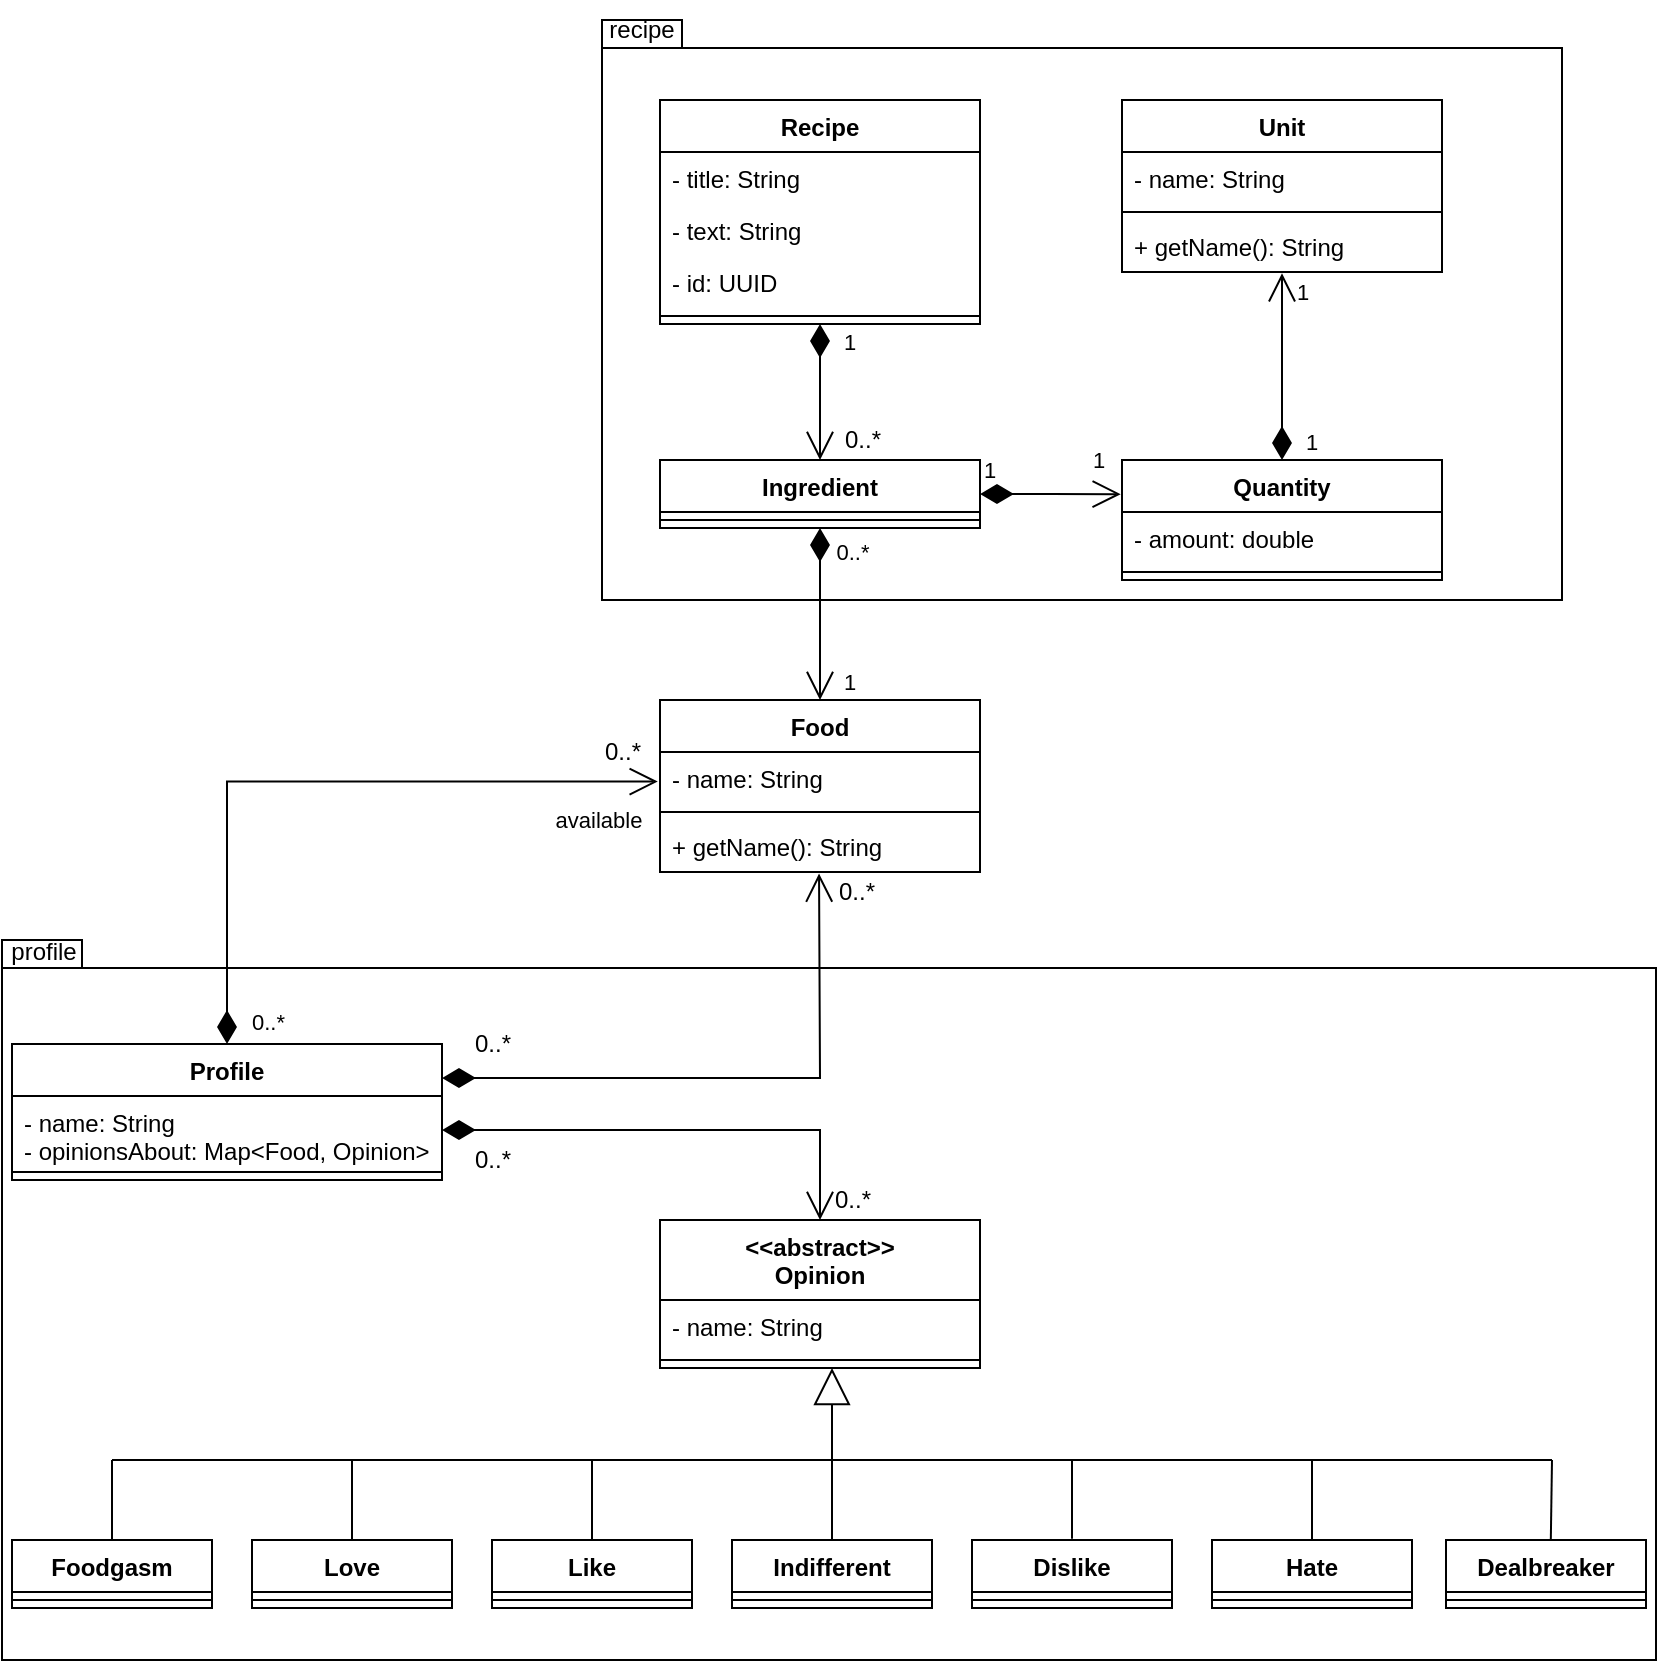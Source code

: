 <mxfile version="16.5.1" type="device"><diagram id="C5RBs43oDa-KdzZeNtuy" name="Page-1"><mxGraphModel dx="989" dy="618" grid="1" gridSize="10" guides="1" tooltips="1" connect="1" arrows="1" fold="1" page="1" pageScale="1" pageWidth="827" pageHeight="1169" math="0" shadow="0"><root><mxCell id="WIyWlLk6GJQsqaUBKTNV-0"/><mxCell id="WIyWlLk6GJQsqaUBKTNV-1" parent="WIyWlLk6GJQsqaUBKTNV-0"/><mxCell id="cm9ea0eVrDm9GArkrBfp-85" value="" style="shape=folder;fontStyle=1;spacingTop=10;tabWidth=40;tabHeight=14;tabPosition=left;html=1;" parent="WIyWlLk6GJQsqaUBKTNV-1" vertex="1"><mxGeometry y="510" width="827" height="360" as="geometry"/></mxCell><mxCell id="cm9ea0eVrDm9GArkrBfp-83" value="" style="shape=folder;fontStyle=1;spacingTop=10;tabWidth=40;tabHeight=14;tabPosition=left;html=1;" parent="WIyWlLk6GJQsqaUBKTNV-1" vertex="1"><mxGeometry x="300" y="50" width="480" height="290" as="geometry"/></mxCell><mxCell id="cm9ea0eVrDm9GArkrBfp-0" value="Food" style="swimlane;fontStyle=1;align=center;verticalAlign=top;childLayout=stackLayout;horizontal=1;startSize=26;horizontalStack=0;resizeParent=1;resizeParentMax=0;resizeLast=0;collapsible=1;marginBottom=0;" parent="WIyWlLk6GJQsqaUBKTNV-1" vertex="1"><mxGeometry x="329" y="390" width="160" height="86" as="geometry"/></mxCell><mxCell id="cm9ea0eVrDm9GArkrBfp-1" value="- name: String" style="text;strokeColor=none;fillColor=none;align=left;verticalAlign=top;spacingLeft=4;spacingRight=4;overflow=hidden;rotatable=0;points=[[0,0.5],[1,0.5]];portConstraint=eastwest;" parent="cm9ea0eVrDm9GArkrBfp-0" vertex="1"><mxGeometry y="26" width="160" height="26" as="geometry"/></mxCell><mxCell id="cm9ea0eVrDm9GArkrBfp-2" value="" style="line;strokeWidth=1;fillColor=none;align=left;verticalAlign=middle;spacingTop=-1;spacingLeft=3;spacingRight=3;rotatable=0;labelPosition=right;points=[];portConstraint=eastwest;" parent="cm9ea0eVrDm9GArkrBfp-0" vertex="1"><mxGeometry y="52" width="160" height="8" as="geometry"/></mxCell><mxCell id="cm9ea0eVrDm9GArkrBfp-3" value="+ getName(): String" style="text;strokeColor=none;fillColor=none;align=left;verticalAlign=top;spacingLeft=4;spacingRight=4;overflow=hidden;rotatable=0;points=[[0,0.5],[1,0.5]];portConstraint=eastwest;" parent="cm9ea0eVrDm9GArkrBfp-0" vertex="1"><mxGeometry y="60" width="160" height="26" as="geometry"/></mxCell><mxCell id="cm9ea0eVrDm9GArkrBfp-4" value="Ingredient" style="swimlane;fontStyle=1;align=center;verticalAlign=top;childLayout=stackLayout;horizontal=1;startSize=26;horizontalStack=0;resizeParent=1;resizeParentMax=0;resizeLast=0;collapsible=1;marginBottom=0;" parent="WIyWlLk6GJQsqaUBKTNV-1" vertex="1"><mxGeometry x="329" y="270" width="160" height="34" as="geometry"/></mxCell><mxCell id="cm9ea0eVrDm9GArkrBfp-6" value="" style="line;strokeWidth=1;fillColor=none;align=left;verticalAlign=middle;spacingTop=-1;spacingLeft=3;spacingRight=3;rotatable=0;labelPosition=right;points=[];portConstraint=eastwest;" parent="cm9ea0eVrDm9GArkrBfp-4" vertex="1"><mxGeometry y="26" width="160" height="8" as="geometry"/></mxCell><mxCell id="cm9ea0eVrDm9GArkrBfp-8" value="1" style="endArrow=open;html=1;endSize=12;startArrow=diamondThin;startSize=14;startFill=1;align=left;verticalAlign=bottom;rounded=0;exitX=0.5;exitY=1;exitDx=0;exitDy=0;" parent="WIyWlLk6GJQsqaUBKTNV-1" source="cm9ea0eVrDm9GArkrBfp-4" target="cm9ea0eVrDm9GArkrBfp-0" edge="1"><mxGeometry x="1" y="10" relative="1" as="geometry"><mxPoint x="50" y="380" as="sourcePoint"/><mxPoint x="416" y="390" as="targetPoint"/><mxPoint as="offset"/></mxGeometry></mxCell><mxCell id="cm9ea0eVrDm9GArkrBfp-9" value="0..*" style="edgeLabel;html=1;align=center;verticalAlign=middle;resizable=0;points=[];" parent="cm9ea0eVrDm9GArkrBfp-8" vertex="1" connectable="0"><mxGeometry x="-0.726" y="2" relative="1" as="geometry"><mxPoint x="14" as="offset"/></mxGeometry></mxCell><mxCell id="cm9ea0eVrDm9GArkrBfp-10" value="Quantity" style="swimlane;fontStyle=1;align=center;verticalAlign=top;childLayout=stackLayout;horizontal=1;startSize=26;horizontalStack=0;resizeParent=1;resizeParentMax=0;resizeLast=0;collapsible=1;marginBottom=0;" parent="WIyWlLk6GJQsqaUBKTNV-1" vertex="1"><mxGeometry x="560" y="270" width="160" height="60" as="geometry"/></mxCell><mxCell id="cm9ea0eVrDm9GArkrBfp-11" value="- amount: double" style="text;strokeColor=none;fillColor=none;align=left;verticalAlign=top;spacingLeft=4;spacingRight=4;overflow=hidden;rotatable=0;points=[[0,0.5],[1,0.5]];portConstraint=eastwest;" parent="cm9ea0eVrDm9GArkrBfp-10" vertex="1"><mxGeometry y="26" width="160" height="26" as="geometry"/></mxCell><mxCell id="cm9ea0eVrDm9GArkrBfp-12" value="" style="line;strokeWidth=1;fillColor=none;align=left;verticalAlign=middle;spacingTop=-1;spacingLeft=3;spacingRight=3;rotatable=0;labelPosition=right;points=[];portConstraint=eastwest;" parent="cm9ea0eVrDm9GArkrBfp-10" vertex="1"><mxGeometry y="52" width="160" height="8" as="geometry"/></mxCell><mxCell id="cm9ea0eVrDm9GArkrBfp-14" value="1" style="endArrow=open;html=1;endSize=12;startArrow=diamondThin;startSize=14;startFill=1;edgeStyle=orthogonalEdgeStyle;align=left;verticalAlign=bottom;rounded=0;exitX=1;exitY=0.5;exitDx=0;exitDy=0;entryX=-0.004;entryY=0.285;entryDx=0;entryDy=0;entryPerimeter=0;" parent="WIyWlLk6GJQsqaUBKTNV-1" source="cm9ea0eVrDm9GArkrBfp-4" target="cm9ea0eVrDm9GArkrBfp-10" edge="1"><mxGeometry x="-1" y="3" relative="1" as="geometry"><mxPoint x="430" y="200" as="sourcePoint"/><mxPoint x="540" y="287" as="targetPoint"/></mxGeometry></mxCell><mxCell id="cm9ea0eVrDm9GArkrBfp-21" value="1" style="edgeLabel;html=1;align=center;verticalAlign=middle;resizable=0;points=[];" parent="cm9ea0eVrDm9GArkrBfp-14" vertex="1" connectable="0"><mxGeometry x="0.723" y="1" relative="1" as="geometry"><mxPoint x="-2" y="-16" as="offset"/></mxGeometry></mxCell><mxCell id="cm9ea0eVrDm9GArkrBfp-15" value="Unit" style="swimlane;fontStyle=1;align=center;verticalAlign=top;childLayout=stackLayout;horizontal=1;startSize=26;horizontalStack=0;resizeParent=1;resizeParentMax=0;resizeLast=0;collapsible=1;marginBottom=0;" parent="WIyWlLk6GJQsqaUBKTNV-1" vertex="1"><mxGeometry x="560" y="90" width="160" height="86" as="geometry"/></mxCell><mxCell id="cm9ea0eVrDm9GArkrBfp-16" value="- name: String" style="text;strokeColor=none;fillColor=none;align=left;verticalAlign=top;spacingLeft=4;spacingRight=4;overflow=hidden;rotatable=0;points=[[0,0.5],[1,0.5]];portConstraint=eastwest;" parent="cm9ea0eVrDm9GArkrBfp-15" vertex="1"><mxGeometry y="26" width="160" height="26" as="geometry"/></mxCell><mxCell id="cm9ea0eVrDm9GArkrBfp-17" value="" style="line;strokeWidth=1;fillColor=none;align=left;verticalAlign=middle;spacingTop=-1;spacingLeft=3;spacingRight=3;rotatable=0;labelPosition=right;points=[];portConstraint=eastwest;" parent="cm9ea0eVrDm9GArkrBfp-15" vertex="1"><mxGeometry y="52" width="160" height="8" as="geometry"/></mxCell><mxCell id="cm9ea0eVrDm9GArkrBfp-18" value="+ getName(): String" style="text;strokeColor=none;fillColor=none;align=left;verticalAlign=top;spacingLeft=4;spacingRight=4;overflow=hidden;rotatable=0;points=[[0,0.5],[1,0.5]];portConstraint=eastwest;" parent="cm9ea0eVrDm9GArkrBfp-15" vertex="1"><mxGeometry y="60" width="160" height="26" as="geometry"/></mxCell><mxCell id="cm9ea0eVrDm9GArkrBfp-19" value="1" style="endArrow=open;html=1;endSize=12;startArrow=diamondThin;startSize=14;startFill=1;edgeStyle=orthogonalEdgeStyle;align=left;verticalAlign=bottom;rounded=0;exitX=0.5;exitY=0;exitDx=0;exitDy=0;entryX=0.5;entryY=1.023;entryDx=0;entryDy=0;entryPerimeter=0;" parent="WIyWlLk6GJQsqaUBKTNV-1" source="cm9ea0eVrDm9GArkrBfp-10" target="cm9ea0eVrDm9GArkrBfp-18" edge="1"><mxGeometry x="-1" y="-10" relative="1" as="geometry"><mxPoint x="240" y="200" as="sourcePoint"/><mxPoint x="640" y="210" as="targetPoint"/><mxPoint as="offset"/></mxGeometry></mxCell><mxCell id="cm9ea0eVrDm9GArkrBfp-20" value="1" style="edgeLabel;html=1;align=center;verticalAlign=middle;resizable=0;points=[];" parent="cm9ea0eVrDm9GArkrBfp-19" vertex="1" connectable="0"><mxGeometry x="0.811" y="-3" relative="1" as="geometry"><mxPoint x="7" as="offset"/></mxGeometry></mxCell><mxCell id="cm9ea0eVrDm9GArkrBfp-22" value="Recipe" style="swimlane;fontStyle=1;align=center;verticalAlign=top;childLayout=stackLayout;horizontal=1;startSize=26;horizontalStack=0;resizeParent=1;resizeParentMax=0;resizeLast=0;collapsible=1;marginBottom=0;" parent="WIyWlLk6GJQsqaUBKTNV-1" vertex="1"><mxGeometry x="329" y="90" width="160" height="112" as="geometry"/></mxCell><mxCell id="cm9ea0eVrDm9GArkrBfp-23" value="- title: String&#10;" style="text;strokeColor=none;fillColor=none;align=left;verticalAlign=top;spacingLeft=4;spacingRight=4;overflow=hidden;rotatable=0;points=[[0,0.5],[1,0.5]];portConstraint=eastwest;" parent="cm9ea0eVrDm9GArkrBfp-22" vertex="1"><mxGeometry y="26" width="160" height="26" as="geometry"/></mxCell><mxCell id="cm9ea0eVrDm9GArkrBfp-25" value="- text: String" style="text;strokeColor=none;fillColor=none;align=left;verticalAlign=top;spacingLeft=4;spacingRight=4;overflow=hidden;rotatable=0;points=[[0,0.5],[1,0.5]];portConstraint=eastwest;" parent="cm9ea0eVrDm9GArkrBfp-22" vertex="1"><mxGeometry y="52" width="160" height="26" as="geometry"/></mxCell><mxCell id="cm9ea0eVrDm9GArkrBfp-27" value="- id: UUID" style="text;strokeColor=none;fillColor=none;align=left;verticalAlign=top;spacingLeft=4;spacingRight=4;overflow=hidden;rotatable=0;points=[[0,0.5],[1,0.5]];portConstraint=eastwest;" parent="cm9ea0eVrDm9GArkrBfp-22" vertex="1"><mxGeometry y="78" width="160" height="26" as="geometry"/></mxCell><mxCell id="cm9ea0eVrDm9GArkrBfp-24" value="" style="line;strokeWidth=1;fillColor=none;align=left;verticalAlign=middle;spacingTop=-1;spacingLeft=3;spacingRight=3;rotatable=0;labelPosition=right;points=[];portConstraint=eastwest;" parent="cm9ea0eVrDm9GArkrBfp-22" vertex="1"><mxGeometry y="104" width="160" height="8" as="geometry"/></mxCell><mxCell id="cm9ea0eVrDm9GArkrBfp-29" value="1" style="endArrow=open;html=1;endSize=12;startArrow=diamondThin;startSize=14;startFill=1;edgeStyle=orthogonalEdgeStyle;align=left;verticalAlign=bottom;rounded=0;entryX=0.5;entryY=0;entryDx=0;entryDy=0;exitX=0.5;exitY=1;exitDx=0;exitDy=0;" parent="WIyWlLk6GJQsqaUBKTNV-1" source="cm9ea0eVrDm9GArkrBfp-22" target="cm9ea0eVrDm9GArkrBfp-4" edge="1"><mxGeometry x="-0.471" y="10" relative="1" as="geometry"><mxPoint x="410" y="220" as="sourcePoint"/><mxPoint x="330" y="220" as="targetPoint"/><mxPoint as="offset"/></mxGeometry></mxCell><mxCell id="cm9ea0eVrDm9GArkrBfp-31" value="0..*" style="text;html=1;align=center;verticalAlign=middle;resizable=0;points=[];autosize=1;strokeColor=none;fillColor=none;" parent="WIyWlLk6GJQsqaUBKTNV-1" vertex="1"><mxGeometry x="415" y="250" width="30" height="20" as="geometry"/></mxCell><mxCell id="cm9ea0eVrDm9GArkrBfp-32" value="&lt;&lt;abstract&gt;&gt;&#10;Opinion" style="swimlane;fontStyle=1;align=center;verticalAlign=top;childLayout=stackLayout;horizontal=1;startSize=40;horizontalStack=0;resizeParent=1;resizeParentMax=0;resizeLast=0;collapsible=1;marginBottom=0;" parent="WIyWlLk6GJQsqaUBKTNV-1" vertex="1"><mxGeometry x="329" y="650" width="160" height="74" as="geometry"/></mxCell><mxCell id="cm9ea0eVrDm9GArkrBfp-62" value="- name: String" style="text;strokeColor=none;fillColor=none;align=left;verticalAlign=top;spacingLeft=4;spacingRight=4;overflow=hidden;rotatable=0;points=[[0,0.5],[1,0.5]];portConstraint=eastwest;" parent="cm9ea0eVrDm9GArkrBfp-32" vertex="1"><mxGeometry y="40" width="160" height="26" as="geometry"/></mxCell><mxCell id="cm9ea0eVrDm9GArkrBfp-34" value="" style="line;strokeWidth=1;fillColor=none;align=left;verticalAlign=middle;spacingTop=-1;spacingLeft=3;spacingRight=3;rotatable=0;labelPosition=right;points=[];portConstraint=eastwest;" parent="cm9ea0eVrDm9GArkrBfp-32" vertex="1"><mxGeometry y="66" width="160" height="8" as="geometry"/></mxCell><mxCell id="cm9ea0eVrDm9GArkrBfp-36" value="Profile" style="swimlane;fontStyle=1;align=center;verticalAlign=top;childLayout=stackLayout;horizontal=1;startSize=26;horizontalStack=0;resizeParent=1;resizeParentMax=0;resizeLast=0;collapsible=1;marginBottom=0;" parent="WIyWlLk6GJQsqaUBKTNV-1" vertex="1"><mxGeometry x="5" y="562" width="215" height="68" as="geometry"/></mxCell><mxCell id="cm9ea0eVrDm9GArkrBfp-37" value="- name: String&#10;- opinionsAbout: Map&lt;Food, Opinion&gt;" style="text;strokeColor=none;fillColor=none;align=left;verticalAlign=top;spacingLeft=4;spacingRight=4;overflow=hidden;rotatable=0;points=[[0,0.5],[1,0.5]];portConstraint=eastwest;" parent="cm9ea0eVrDm9GArkrBfp-36" vertex="1"><mxGeometry y="26" width="215" height="34" as="geometry"/></mxCell><mxCell id="cm9ea0eVrDm9GArkrBfp-38" value="" style="line;strokeWidth=1;fillColor=none;align=left;verticalAlign=middle;spacingTop=-1;spacingLeft=3;spacingRight=3;rotatable=0;labelPosition=right;points=[];portConstraint=eastwest;" parent="cm9ea0eVrDm9GArkrBfp-36" vertex="1"><mxGeometry y="60" width="215" height="8" as="geometry"/></mxCell><mxCell id="cm9ea0eVrDm9GArkrBfp-44" value="0..*" style="text;html=1;align=center;verticalAlign=middle;resizable=0;points=[];autosize=1;strokeColor=none;fillColor=none;" parent="WIyWlLk6GJQsqaUBKTNV-1" vertex="1"><mxGeometry x="230" y="610" width="30" height="20" as="geometry"/></mxCell><mxCell id="cm9ea0eVrDm9GArkrBfp-45" value="" style="endArrow=open;html=1;endSize=12;startArrow=diamondThin;startSize=14;startFill=1;align=left;verticalAlign=bottom;rounded=0;entryX=0.497;entryY=1.031;entryDx=0;entryDy=0;entryPerimeter=0;exitX=1;exitY=0.25;exitDx=0;exitDy=0;" parent="WIyWlLk6GJQsqaUBKTNV-1" source="cm9ea0eVrDm9GArkrBfp-36" target="cm9ea0eVrDm9GArkrBfp-3" edge="1"><mxGeometry x="-1" y="-10" relative="1" as="geometry"><mxPoint x="409" y="560" as="sourcePoint"/><mxPoint x="723" y="510" as="targetPoint"/><mxPoint as="offset"/><Array as="points"><mxPoint x="409" y="579"/></Array></mxGeometry></mxCell><mxCell id="cm9ea0eVrDm9GArkrBfp-46" value="0..*" style="text;html=1;align=center;verticalAlign=middle;resizable=0;points=[];autosize=1;strokeColor=none;fillColor=none;" parent="WIyWlLk6GJQsqaUBKTNV-1" vertex="1"><mxGeometry x="412" y="476" width="30" height="20" as="geometry"/></mxCell><mxCell id="cm9ea0eVrDm9GArkrBfp-47" value="" style="endArrow=open;html=1;endSize=12;startArrow=diamondThin;startSize=14;startFill=1;align=left;verticalAlign=bottom;rounded=0;exitX=1;exitY=0.5;exitDx=0;exitDy=0;entryX=0.5;entryY=0;entryDx=0;entryDy=0;" parent="WIyWlLk6GJQsqaUBKTNV-1" source="cm9ea0eVrDm9GArkrBfp-37" target="cm9ea0eVrDm9GArkrBfp-32" edge="1"><mxGeometry x="-0.255" y="9" relative="1" as="geometry"><mxPoint x="409" y="594" as="sourcePoint"/><mxPoint x="675" y="610" as="targetPoint"/><mxPoint as="offset"/><Array as="points"><mxPoint x="409" y="605"/></Array></mxGeometry></mxCell><mxCell id="cm9ea0eVrDm9GArkrBfp-48" value="0..*" style="text;html=1;align=center;verticalAlign=middle;resizable=0;points=[];autosize=1;strokeColor=none;fillColor=none;" parent="WIyWlLk6GJQsqaUBKTNV-1" vertex="1"><mxGeometry x="410" y="630" width="30" height="20" as="geometry"/></mxCell><mxCell id="cm9ea0eVrDm9GArkrBfp-55" value="0..*" style="endArrow=open;html=1;endSize=12;startArrow=diamondThin;startSize=14;startFill=1;edgeStyle=orthogonalEdgeStyle;align=left;verticalAlign=bottom;rounded=0;entryX=-0.007;entryY=0.569;entryDx=0;entryDy=0;entryPerimeter=0;exitX=0.5;exitY=0;exitDx=0;exitDy=0;" parent="WIyWlLk6GJQsqaUBKTNV-1" source="cm9ea0eVrDm9GArkrBfp-36" target="cm9ea0eVrDm9GArkrBfp-1" edge="1"><mxGeometry x="-0.988" y="-10" relative="1" as="geometry"><mxPoint x="133" y="552" as="sourcePoint"/><mxPoint x="323" y="430" as="targetPoint"/><mxPoint as="offset"/></mxGeometry></mxCell><mxCell id="mf6apR2f7lZWjNA6ba2O-0" value="available" style="edgeLabel;html=1;align=center;verticalAlign=middle;resizable=0;points=[];" parent="cm9ea0eVrDm9GArkrBfp-55" vertex="1" connectable="0"><mxGeometry x="0.733" y="-3" relative="1" as="geometry"><mxPoint x="16" y="16" as="offset"/></mxGeometry></mxCell><mxCell id="cm9ea0eVrDm9GArkrBfp-56" value="0..*" style="text;html=1;align=center;verticalAlign=middle;resizable=0;points=[];autosize=1;strokeColor=none;fillColor=none;" parent="WIyWlLk6GJQsqaUBKTNV-1" vertex="1"><mxGeometry x="295" y="406" width="30" height="20" as="geometry"/></mxCell><mxCell id="cm9ea0eVrDm9GArkrBfp-57" value="Foodgasm" style="swimlane;fontStyle=1;align=center;verticalAlign=top;childLayout=stackLayout;horizontal=1;startSize=26;horizontalStack=0;resizeParent=1;resizeParentMax=0;resizeLast=0;collapsible=1;marginBottom=0;" parent="WIyWlLk6GJQsqaUBKTNV-1" vertex="1"><mxGeometry x="5" y="810" width="100" height="34" as="geometry"/></mxCell><mxCell id="cm9ea0eVrDm9GArkrBfp-59" value="" style="line;strokeWidth=1;fillColor=none;align=left;verticalAlign=middle;spacingTop=-1;spacingLeft=3;spacingRight=3;rotatable=0;labelPosition=right;points=[];portConstraint=eastwest;" parent="cm9ea0eVrDm9GArkrBfp-57" vertex="1"><mxGeometry y="26" width="100" height="8" as="geometry"/></mxCell><mxCell id="cm9ea0eVrDm9GArkrBfp-63" value="Indifferent" style="swimlane;fontStyle=1;align=center;verticalAlign=top;childLayout=stackLayout;horizontal=1;startSize=26;horizontalStack=0;resizeParent=1;resizeParentMax=0;resizeLast=0;collapsible=1;marginBottom=0;" parent="WIyWlLk6GJQsqaUBKTNV-1" vertex="1"><mxGeometry x="365" y="810" width="100" height="34" as="geometry"/></mxCell><mxCell id="cm9ea0eVrDm9GArkrBfp-64" value="" style="line;strokeWidth=1;fillColor=none;align=left;verticalAlign=middle;spacingTop=-1;spacingLeft=3;spacingRight=3;rotatable=0;labelPosition=right;points=[];portConstraint=eastwest;" parent="cm9ea0eVrDm9GArkrBfp-63" vertex="1"><mxGeometry y="26" width="100" height="8" as="geometry"/></mxCell><mxCell id="cm9ea0eVrDm9GArkrBfp-65" value="Like" style="swimlane;fontStyle=1;align=center;verticalAlign=top;childLayout=stackLayout;horizontal=1;startSize=26;horizontalStack=0;resizeParent=1;resizeParentMax=0;resizeLast=0;collapsible=1;marginBottom=0;" parent="WIyWlLk6GJQsqaUBKTNV-1" vertex="1"><mxGeometry x="245" y="810" width="100" height="34" as="geometry"/></mxCell><mxCell id="cm9ea0eVrDm9GArkrBfp-66" value="" style="line;strokeWidth=1;fillColor=none;align=left;verticalAlign=middle;spacingTop=-1;spacingLeft=3;spacingRight=3;rotatable=0;labelPosition=right;points=[];portConstraint=eastwest;" parent="cm9ea0eVrDm9GArkrBfp-65" vertex="1"><mxGeometry y="26" width="100" height="8" as="geometry"/></mxCell><mxCell id="cm9ea0eVrDm9GArkrBfp-67" value="Love" style="swimlane;fontStyle=1;align=center;verticalAlign=top;childLayout=stackLayout;horizontal=1;startSize=26;horizontalStack=0;resizeParent=1;resizeParentMax=0;resizeLast=0;collapsible=1;marginBottom=0;" parent="WIyWlLk6GJQsqaUBKTNV-1" vertex="1"><mxGeometry x="125" y="810" width="100" height="34" as="geometry"/></mxCell><mxCell id="cm9ea0eVrDm9GArkrBfp-68" value="" style="line;strokeWidth=1;fillColor=none;align=left;verticalAlign=middle;spacingTop=-1;spacingLeft=3;spacingRight=3;rotatable=0;labelPosition=right;points=[];portConstraint=eastwest;" parent="cm9ea0eVrDm9GArkrBfp-67" vertex="1"><mxGeometry y="26" width="100" height="8" as="geometry"/></mxCell><mxCell id="cm9ea0eVrDm9GArkrBfp-69" value="Dislike" style="swimlane;fontStyle=1;align=center;verticalAlign=top;childLayout=stackLayout;horizontal=1;startSize=26;horizontalStack=0;resizeParent=1;resizeParentMax=0;resizeLast=0;collapsible=1;marginBottom=0;" parent="WIyWlLk6GJQsqaUBKTNV-1" vertex="1"><mxGeometry x="485" y="810" width="100" height="34" as="geometry"/></mxCell><mxCell id="cm9ea0eVrDm9GArkrBfp-70" value="" style="line;strokeWidth=1;fillColor=none;align=left;verticalAlign=middle;spacingTop=-1;spacingLeft=3;spacingRight=3;rotatable=0;labelPosition=right;points=[];portConstraint=eastwest;" parent="cm9ea0eVrDm9GArkrBfp-69" vertex="1"><mxGeometry y="26" width="100" height="8" as="geometry"/></mxCell><mxCell id="cm9ea0eVrDm9GArkrBfp-71" value="Dealbreaker" style="swimlane;fontStyle=1;align=center;verticalAlign=top;childLayout=stackLayout;horizontal=1;startSize=26;horizontalStack=0;resizeParent=1;resizeParentMax=0;resizeLast=0;collapsible=1;marginBottom=0;" parent="WIyWlLk6GJQsqaUBKTNV-1" vertex="1"><mxGeometry x="722" y="810" width="100" height="34" as="geometry"/></mxCell><mxCell id="cm9ea0eVrDm9GArkrBfp-72" value="" style="line;strokeWidth=1;fillColor=none;align=left;verticalAlign=middle;spacingTop=-1;spacingLeft=3;spacingRight=3;rotatable=0;labelPosition=right;points=[];portConstraint=eastwest;" parent="cm9ea0eVrDm9GArkrBfp-71" vertex="1"><mxGeometry y="26" width="100" height="8" as="geometry"/></mxCell><mxCell id="cm9ea0eVrDm9GArkrBfp-73" value="Hate" style="swimlane;fontStyle=1;align=center;verticalAlign=top;childLayout=stackLayout;horizontal=1;startSize=26;horizontalStack=0;resizeParent=1;resizeParentMax=0;resizeLast=0;collapsible=1;marginBottom=0;" parent="WIyWlLk6GJQsqaUBKTNV-1" vertex="1"><mxGeometry x="605" y="810" width="100" height="34" as="geometry"/></mxCell><mxCell id="cm9ea0eVrDm9GArkrBfp-74" value="" style="line;strokeWidth=1;fillColor=none;align=left;verticalAlign=middle;spacingTop=-1;spacingLeft=3;spacingRight=3;rotatable=0;labelPosition=right;points=[];portConstraint=eastwest;" parent="cm9ea0eVrDm9GArkrBfp-73" vertex="1"><mxGeometry y="26" width="100" height="8" as="geometry"/></mxCell><mxCell id="cm9ea0eVrDm9GArkrBfp-75" value="" style="endArrow=block;endSize=16;endFill=0;html=1;rounded=0;exitX=0.5;exitY=0;exitDx=0;exitDy=0;" parent="WIyWlLk6GJQsqaUBKTNV-1" source="cm9ea0eVrDm9GArkrBfp-63" edge="1"><mxGeometry width="160" relative="1" as="geometry"><mxPoint x="95" y="730" as="sourcePoint"/><mxPoint x="415" y="724" as="targetPoint"/></mxGeometry></mxCell><mxCell id="cm9ea0eVrDm9GArkrBfp-76" value="" style="endArrow=none;html=1;rounded=0;" parent="WIyWlLk6GJQsqaUBKTNV-1" edge="1"><mxGeometry width="50" height="50" relative="1" as="geometry"><mxPoint x="55" y="770" as="sourcePoint"/><mxPoint x="775" y="770" as="targetPoint"/></mxGeometry></mxCell><mxCell id="cm9ea0eVrDm9GArkrBfp-77" value="" style="endArrow=none;html=1;rounded=0;exitX=0.5;exitY=0;exitDx=0;exitDy=0;" parent="WIyWlLk6GJQsqaUBKTNV-1" source="cm9ea0eVrDm9GArkrBfp-57" edge="1"><mxGeometry width="50" height="50" relative="1" as="geometry"><mxPoint x="45" y="790" as="sourcePoint"/><mxPoint x="55" y="770" as="targetPoint"/></mxGeometry></mxCell><mxCell id="cm9ea0eVrDm9GArkrBfp-78" value="" style="endArrow=none;html=1;rounded=0;exitX=0.5;exitY=0;exitDx=0;exitDy=0;" parent="WIyWlLk6GJQsqaUBKTNV-1" source="cm9ea0eVrDm9GArkrBfp-67" edge="1"><mxGeometry width="50" height="50" relative="1" as="geometry"><mxPoint x="135" y="760" as="sourcePoint"/><mxPoint x="175" y="770" as="targetPoint"/></mxGeometry></mxCell><mxCell id="cm9ea0eVrDm9GArkrBfp-79" value="" style="endArrow=none;html=1;rounded=0;exitX=0.5;exitY=0;exitDx=0;exitDy=0;" parent="WIyWlLk6GJQsqaUBKTNV-1" source="cm9ea0eVrDm9GArkrBfp-65" edge="1"><mxGeometry width="50" height="50" relative="1" as="geometry"><mxPoint x="275" y="820" as="sourcePoint"/><mxPoint x="295" y="770" as="targetPoint"/></mxGeometry></mxCell><mxCell id="cm9ea0eVrDm9GArkrBfp-80" value="" style="endArrow=none;html=1;rounded=0;exitX=0.5;exitY=-0.018;exitDx=0;exitDy=0;exitPerimeter=0;" parent="WIyWlLk6GJQsqaUBKTNV-1" source="cm9ea0eVrDm9GArkrBfp-69" edge="1"><mxGeometry width="50" height="50" relative="1" as="geometry"><mxPoint x="505" y="820" as="sourcePoint"/><mxPoint x="535" y="770" as="targetPoint"/></mxGeometry></mxCell><mxCell id="cm9ea0eVrDm9GArkrBfp-81" value="" style="endArrow=none;html=1;rounded=0;" parent="WIyWlLk6GJQsqaUBKTNV-1" edge="1"><mxGeometry width="50" height="50" relative="1" as="geometry"><mxPoint x="655" y="810" as="sourcePoint"/><mxPoint x="655" y="770" as="targetPoint"/></mxGeometry></mxCell><mxCell id="cm9ea0eVrDm9GArkrBfp-82" value="" style="endArrow=none;html=1;rounded=0;exitX=0.524;exitY=0.009;exitDx=0;exitDy=0;exitPerimeter=0;" parent="WIyWlLk6GJQsqaUBKTNV-1" source="cm9ea0eVrDm9GArkrBfp-71" edge="1"><mxGeometry width="50" height="50" relative="1" as="geometry"><mxPoint x="735" y="820" as="sourcePoint"/><mxPoint x="775" y="770" as="targetPoint"/></mxGeometry></mxCell><mxCell id="cm9ea0eVrDm9GArkrBfp-84" value="recipe" style="text;html=1;strokeColor=none;fillColor=none;align=center;verticalAlign=middle;whiteSpace=wrap;rounded=0;" parent="WIyWlLk6GJQsqaUBKTNV-1" vertex="1"><mxGeometry x="290" y="40" width="60" height="30" as="geometry"/></mxCell><mxCell id="cm9ea0eVrDm9GArkrBfp-87" value="profile" style="text;html=1;strokeColor=none;fillColor=none;align=center;verticalAlign=middle;whiteSpace=wrap;rounded=0;" parent="WIyWlLk6GJQsqaUBKTNV-1" vertex="1"><mxGeometry x="1" y="508" width="40" height="16" as="geometry"/></mxCell><mxCell id="Mw6SsBsnDSdTDknP9X5h-0" value="0..*" style="text;html=1;align=center;verticalAlign=middle;resizable=0;points=[];autosize=1;strokeColor=none;fillColor=none;" vertex="1" parent="WIyWlLk6GJQsqaUBKTNV-1"><mxGeometry x="230" y="552" width="30" height="20" as="geometry"/></mxCell></root></mxGraphModel></diagram></mxfile>